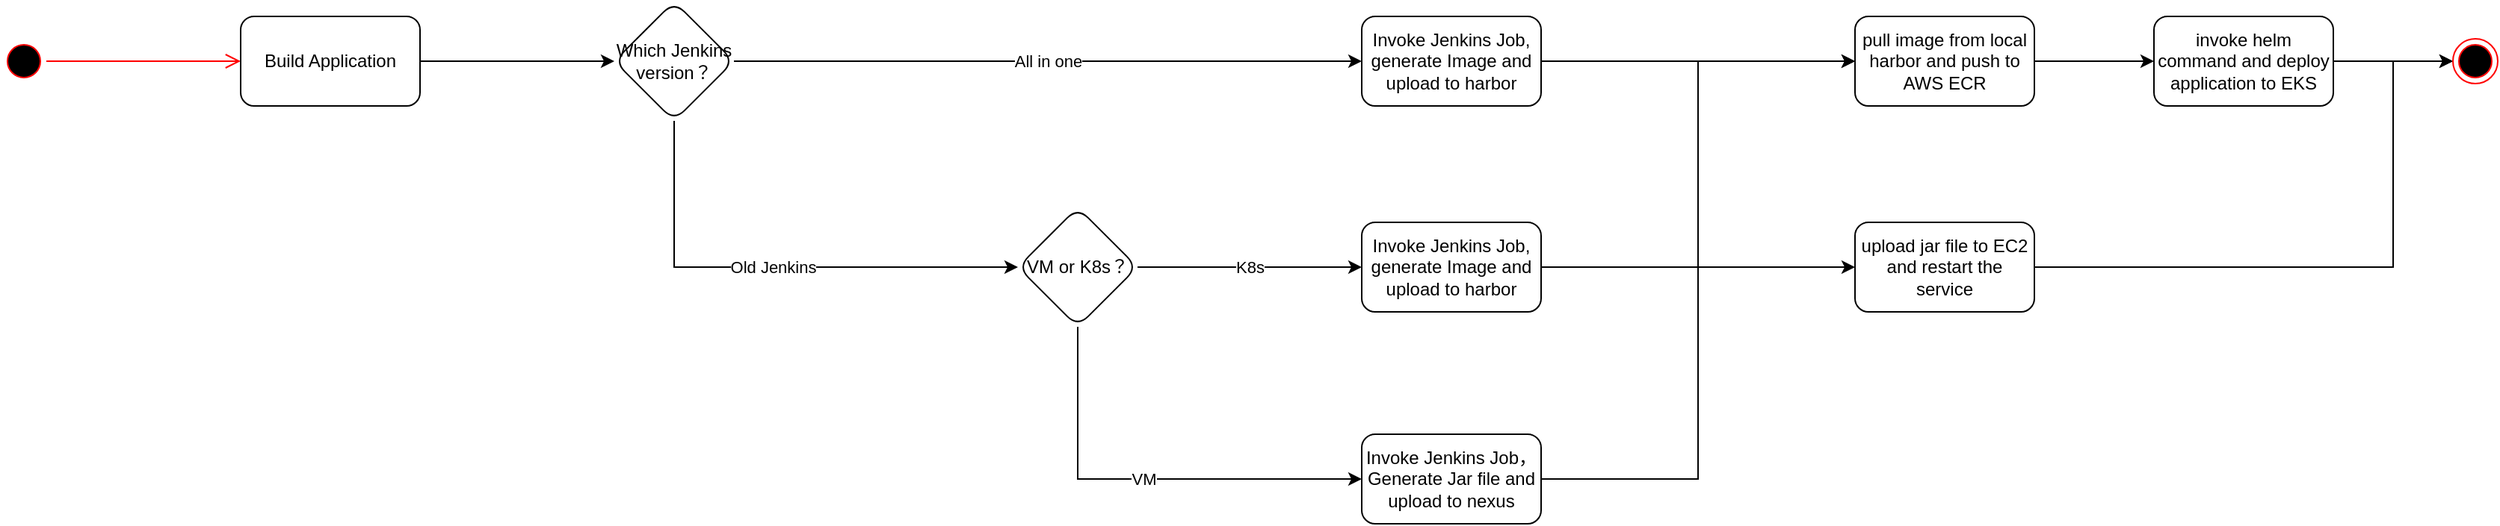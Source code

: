 <mxfile version="14.0.1" type="github">
  <diagram id="itAkbLC7WfVamD4yO5cT" name="Page-1">
    <mxGraphModel dx="1422" dy="763" grid="1" gridSize="10" guides="1" tooltips="1" connect="1" arrows="1" fold="1" page="1" pageScale="1" pageWidth="1920" pageHeight="1200" math="0" shadow="0">
      <root>
        <mxCell id="0" />
        <mxCell id="1" parent="0" />
        <mxCell id="un2wKoPjUNq5MuE0AR7B-2" value="" style="ellipse;html=1;shape=startState;fillColor=#000000;strokeColor=#ff0000;" vertex="1" parent="1">
          <mxGeometry x="220" y="175" width="30" height="30" as="geometry" />
        </mxCell>
        <mxCell id="un2wKoPjUNq5MuE0AR7B-3" value="" style="edgeStyle=orthogonalEdgeStyle;html=1;verticalAlign=bottom;endArrow=open;endSize=8;strokeColor=#ff0000;entryX=0;entryY=0.5;entryDx=0;entryDy=0;" edge="1" source="un2wKoPjUNq5MuE0AR7B-2" parent="1" target="un2wKoPjUNq5MuE0AR7B-30">
          <mxGeometry relative="1" as="geometry">
            <mxPoint x="410" y="190" as="targetPoint" />
          </mxGeometry>
        </mxCell>
        <mxCell id="un2wKoPjUNq5MuE0AR7B-7" value="" style="edgeStyle=orthogonalEdgeStyle;rounded=0;orthogonalLoop=1;jettySize=auto;html=1;" edge="1" parent="1" source="un2wKoPjUNq5MuE0AR7B-30" target="un2wKoPjUNq5MuE0AR7B-6">
          <mxGeometry relative="1" as="geometry">
            <mxPoint x="530" y="190" as="sourcePoint" />
          </mxGeometry>
        </mxCell>
        <mxCell id="un2wKoPjUNq5MuE0AR7B-11" value="All in one" style="edgeStyle=orthogonalEdgeStyle;rounded=0;orthogonalLoop=1;jettySize=auto;html=1;" edge="1" parent="1" source="un2wKoPjUNq5MuE0AR7B-6" target="un2wKoPjUNq5MuE0AR7B-10">
          <mxGeometry relative="1" as="geometry" />
        </mxCell>
        <mxCell id="un2wKoPjUNq5MuE0AR7B-14" value="Old Jenkins" style="edgeStyle=orthogonalEdgeStyle;rounded=0;orthogonalLoop=1;jettySize=auto;html=1;entryX=0;entryY=0.5;entryDx=0;entryDy=0;exitX=0.5;exitY=1;exitDx=0;exitDy=0;" edge="1" parent="1" source="un2wKoPjUNq5MuE0AR7B-6" target="un2wKoPjUNq5MuE0AR7B-15">
          <mxGeometry relative="1" as="geometry">
            <mxPoint x="880" y="300" as="targetPoint" />
          </mxGeometry>
        </mxCell>
        <mxCell id="un2wKoPjUNq5MuE0AR7B-6" value="Which Jenkins version？" style="rhombus;whiteSpace=wrap;html=1;rounded=1;" vertex="1" parent="1">
          <mxGeometry x="630" y="150" width="80" height="80" as="geometry" />
        </mxCell>
        <mxCell id="un2wKoPjUNq5MuE0AR7B-21" value="" style="edgeStyle=orthogonalEdgeStyle;rounded=0;orthogonalLoop=1;jettySize=auto;html=1;" edge="1" parent="1" source="un2wKoPjUNq5MuE0AR7B-10" target="un2wKoPjUNq5MuE0AR7B-20">
          <mxGeometry relative="1" as="geometry" />
        </mxCell>
        <mxCell id="un2wKoPjUNq5MuE0AR7B-10" value="Invoke Jenkins Job, generate Image and upload to harbor" style="whiteSpace=wrap;html=1;rounded=1;" vertex="1" parent="1">
          <mxGeometry x="1130" y="160" width="120" height="60" as="geometry" />
        </mxCell>
        <mxCell id="un2wKoPjUNq5MuE0AR7B-17" value="VM" style="edgeStyle=orthogonalEdgeStyle;rounded=0;orthogonalLoop=1;jettySize=auto;html=1;exitX=0.5;exitY=1;exitDx=0;exitDy=0;entryX=0;entryY=0.5;entryDx=0;entryDy=0;" edge="1" parent="1" source="un2wKoPjUNq5MuE0AR7B-15" target="un2wKoPjUNq5MuE0AR7B-16">
          <mxGeometry relative="1" as="geometry" />
        </mxCell>
        <mxCell id="un2wKoPjUNq5MuE0AR7B-19" value="K8s" style="edgeStyle=orthogonalEdgeStyle;rounded=0;orthogonalLoop=1;jettySize=auto;html=1;entryX=0;entryY=0.5;entryDx=0;entryDy=0;exitX=1;exitY=0.5;exitDx=0;exitDy=0;" edge="1" parent="1" source="un2wKoPjUNq5MuE0AR7B-15" target="un2wKoPjUNq5MuE0AR7B-18">
          <mxGeometry relative="1" as="geometry" />
        </mxCell>
        <mxCell id="un2wKoPjUNq5MuE0AR7B-15" value="VM or K8s？" style="rhombus;whiteSpace=wrap;html=1;rounded=1;" vertex="1" parent="1">
          <mxGeometry x="900" y="288" width="80" height="80" as="geometry" />
        </mxCell>
        <mxCell id="un2wKoPjUNq5MuE0AR7B-22" style="edgeStyle=orthogonalEdgeStyle;rounded=0;orthogonalLoop=1;jettySize=auto;html=1;exitX=1;exitY=0.5;exitDx=0;exitDy=0;entryX=0;entryY=0.5;entryDx=0;entryDy=0;" edge="1" parent="1" source="un2wKoPjUNq5MuE0AR7B-16" target="un2wKoPjUNq5MuE0AR7B-20">
          <mxGeometry relative="1" as="geometry" />
        </mxCell>
        <mxCell id="un2wKoPjUNq5MuE0AR7B-16" value="Invoke Jenkins Job， Generate Jar file and upload to nexus" style="whiteSpace=wrap;html=1;rounded=1;" vertex="1" parent="1">
          <mxGeometry x="1130" y="440" width="120" height="60" as="geometry" />
        </mxCell>
        <mxCell id="un2wKoPjUNq5MuE0AR7B-26" value="" style="edgeStyle=orthogonalEdgeStyle;rounded=0;orthogonalLoop=1;jettySize=auto;html=1;" edge="1" parent="1" source="un2wKoPjUNq5MuE0AR7B-18" target="un2wKoPjUNq5MuE0AR7B-25">
          <mxGeometry relative="1" as="geometry" />
        </mxCell>
        <mxCell id="un2wKoPjUNq5MuE0AR7B-18" value="Invoke Jenkins Job, generate Image and upload to harbor" style="whiteSpace=wrap;html=1;rounded=1;" vertex="1" parent="1">
          <mxGeometry x="1130" y="298" width="120" height="60" as="geometry" />
        </mxCell>
        <mxCell id="un2wKoPjUNq5MuE0AR7B-24" value="" style="edgeStyle=orthogonalEdgeStyle;rounded=0;orthogonalLoop=1;jettySize=auto;html=1;" edge="1" parent="1" source="un2wKoPjUNq5MuE0AR7B-20" target="un2wKoPjUNq5MuE0AR7B-23">
          <mxGeometry relative="1" as="geometry" />
        </mxCell>
        <mxCell id="un2wKoPjUNq5MuE0AR7B-20" value="pull image from local harbor and push to AWS ECR" style="whiteSpace=wrap;html=1;rounded=1;" vertex="1" parent="1">
          <mxGeometry x="1460" y="160" width="120" height="60" as="geometry" />
        </mxCell>
        <mxCell id="un2wKoPjUNq5MuE0AR7B-28" style="edgeStyle=orthogonalEdgeStyle;rounded=0;orthogonalLoop=1;jettySize=auto;html=1;exitX=1;exitY=0.5;exitDx=0;exitDy=0;entryX=0;entryY=0.5;entryDx=0;entryDy=0;" edge="1" parent="1" source="un2wKoPjUNq5MuE0AR7B-23" target="un2wKoPjUNq5MuE0AR7B-27">
          <mxGeometry relative="1" as="geometry" />
        </mxCell>
        <mxCell id="un2wKoPjUNq5MuE0AR7B-23" value="invoke helm command and deploy application to EKS" style="whiteSpace=wrap;html=1;rounded=1;" vertex="1" parent="1">
          <mxGeometry x="1660" y="160" width="120" height="60" as="geometry" />
        </mxCell>
        <mxCell id="un2wKoPjUNq5MuE0AR7B-29" style="edgeStyle=orthogonalEdgeStyle;rounded=0;orthogonalLoop=1;jettySize=auto;html=1;exitX=1;exitY=0.5;exitDx=0;exitDy=0;entryX=0;entryY=0.5;entryDx=0;entryDy=0;" edge="1" parent="1" source="un2wKoPjUNq5MuE0AR7B-25" target="un2wKoPjUNq5MuE0AR7B-27">
          <mxGeometry relative="1" as="geometry">
            <Array as="points">
              <mxPoint x="1820" y="328" />
              <mxPoint x="1820" y="190" />
            </Array>
          </mxGeometry>
        </mxCell>
        <mxCell id="un2wKoPjUNq5MuE0AR7B-25" value="upload jar file to EC2 and restart the service" style="whiteSpace=wrap;html=1;rounded=1;" vertex="1" parent="1">
          <mxGeometry x="1460" y="298" width="120" height="60" as="geometry" />
        </mxCell>
        <mxCell id="un2wKoPjUNq5MuE0AR7B-27" value="" style="ellipse;html=1;shape=endState;fillColor=#000000;strokeColor=#ff0000;" vertex="1" parent="1">
          <mxGeometry x="1860" y="175" width="30" height="30" as="geometry" />
        </mxCell>
        <mxCell id="un2wKoPjUNq5MuE0AR7B-30" value="Build Application" style="whiteSpace=wrap;html=1;rounded=1;" vertex="1" parent="1">
          <mxGeometry x="380" y="160" width="120" height="60" as="geometry" />
        </mxCell>
      </root>
    </mxGraphModel>
  </diagram>
</mxfile>
